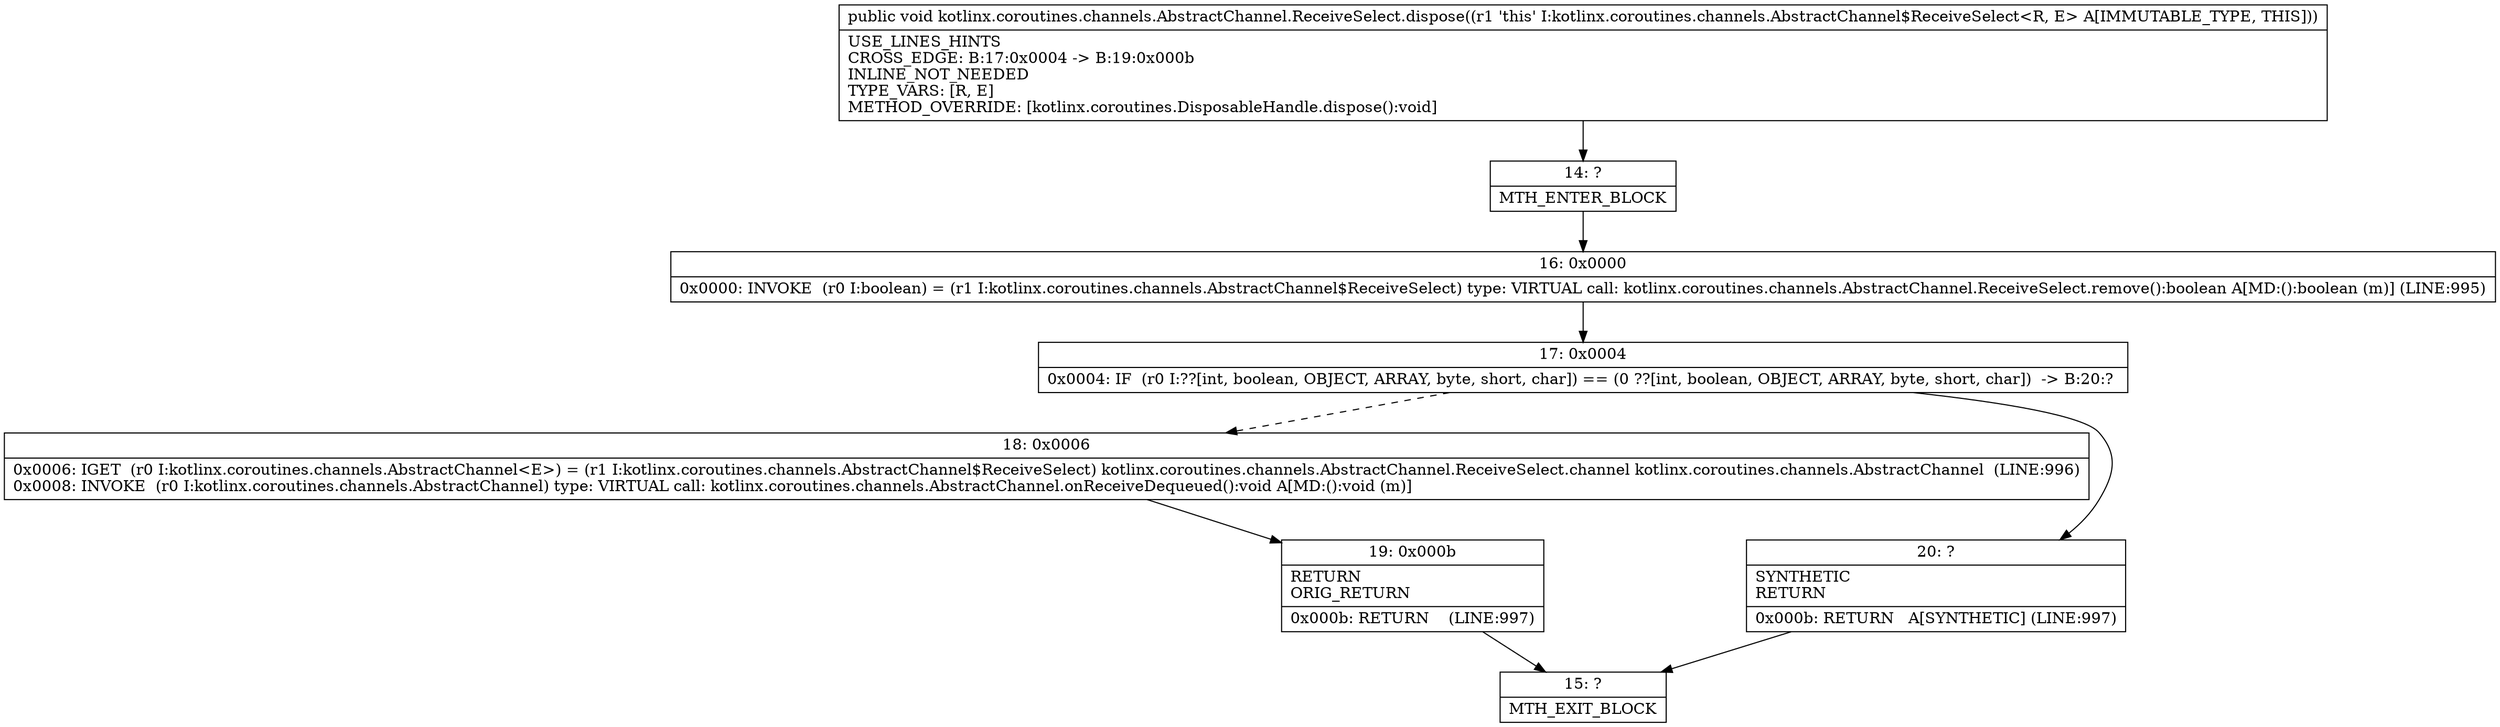 digraph "CFG forkotlinx.coroutines.channels.AbstractChannel.ReceiveSelect.dispose()V" {
Node_14 [shape=record,label="{14\:\ ?|MTH_ENTER_BLOCK\l}"];
Node_16 [shape=record,label="{16\:\ 0x0000|0x0000: INVOKE  (r0 I:boolean) = (r1 I:kotlinx.coroutines.channels.AbstractChannel$ReceiveSelect) type: VIRTUAL call: kotlinx.coroutines.channels.AbstractChannel.ReceiveSelect.remove():boolean A[MD:():boolean (m)] (LINE:995)\l}"];
Node_17 [shape=record,label="{17\:\ 0x0004|0x0004: IF  (r0 I:??[int, boolean, OBJECT, ARRAY, byte, short, char]) == (0 ??[int, boolean, OBJECT, ARRAY, byte, short, char])  \-\> B:20:? \l}"];
Node_18 [shape=record,label="{18\:\ 0x0006|0x0006: IGET  (r0 I:kotlinx.coroutines.channels.AbstractChannel\<E\>) = (r1 I:kotlinx.coroutines.channels.AbstractChannel$ReceiveSelect) kotlinx.coroutines.channels.AbstractChannel.ReceiveSelect.channel kotlinx.coroutines.channels.AbstractChannel  (LINE:996)\l0x0008: INVOKE  (r0 I:kotlinx.coroutines.channels.AbstractChannel) type: VIRTUAL call: kotlinx.coroutines.channels.AbstractChannel.onReceiveDequeued():void A[MD:():void (m)]\l}"];
Node_19 [shape=record,label="{19\:\ 0x000b|RETURN\lORIG_RETURN\l|0x000b: RETURN    (LINE:997)\l}"];
Node_15 [shape=record,label="{15\:\ ?|MTH_EXIT_BLOCK\l}"];
Node_20 [shape=record,label="{20\:\ ?|SYNTHETIC\lRETURN\l|0x000b: RETURN   A[SYNTHETIC] (LINE:997)\l}"];
MethodNode[shape=record,label="{public void kotlinx.coroutines.channels.AbstractChannel.ReceiveSelect.dispose((r1 'this' I:kotlinx.coroutines.channels.AbstractChannel$ReceiveSelect\<R, E\> A[IMMUTABLE_TYPE, THIS]))  | USE_LINES_HINTS\lCROSS_EDGE: B:17:0x0004 \-\> B:19:0x000b\lINLINE_NOT_NEEDED\lTYPE_VARS: [R, E]\lMETHOD_OVERRIDE: [kotlinx.coroutines.DisposableHandle.dispose():void]\l}"];
MethodNode -> Node_14;Node_14 -> Node_16;
Node_16 -> Node_17;
Node_17 -> Node_18[style=dashed];
Node_17 -> Node_20;
Node_18 -> Node_19;
Node_19 -> Node_15;
Node_20 -> Node_15;
}


